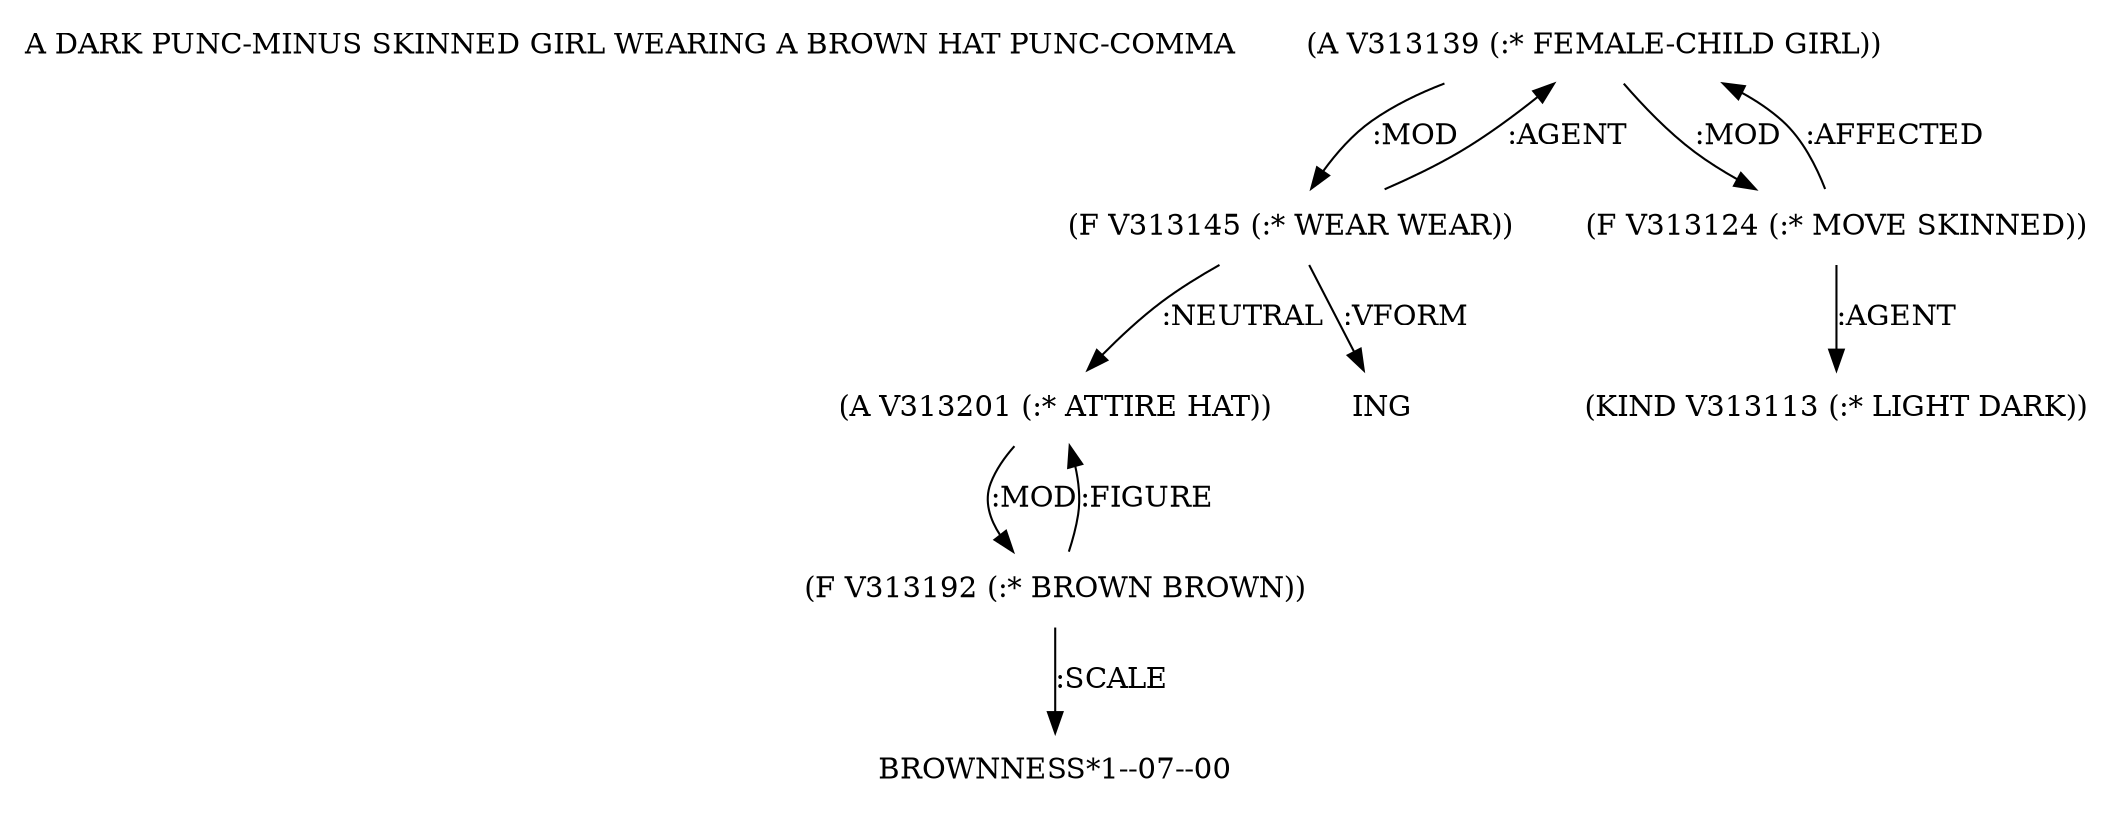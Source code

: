 digraph Terms {
  node [shape=none]
  "A DARK PUNC-MINUS SKINNED GIRL WEARING A BROWN HAT PUNC-COMMA"
  "V313139" [label="(A V313139 (:* FEMALE-CHILD GIRL))"]
  "V313139" -> "V313145" [label=":MOD"]
  "V313139" -> "V313124" [label=":MOD"]
  "V313124" [label="(F V313124 (:* MOVE SKINNED))"]
  "V313124" -> "V313113" [label=":AGENT"]
  "V313124" -> "V313139" [label=":AFFECTED"]
  "V313113" [label="(KIND V313113 (:* LIGHT DARK))"]
  "V313145" [label="(F V313145 (:* WEAR WEAR))"]
  "V313145" -> "V313139" [label=":AGENT"]
  "V313145" -> "V313201" [label=":NEUTRAL"]
  "V313145" -> "NT314734" [label=":VFORM"]
  "NT314734" [label="ING"]
  "V313201" [label="(A V313201 (:* ATTIRE HAT))"]
  "V313201" -> "V313192" [label=":MOD"]
  "V313192" [label="(F V313192 (:* BROWN BROWN))"]
  "V313192" -> "V313201" [label=":FIGURE"]
  "V313192" -> "NT314735" [label=":SCALE"]
  "NT314735" [label="BROWNNESS*1--07--00"]
}
